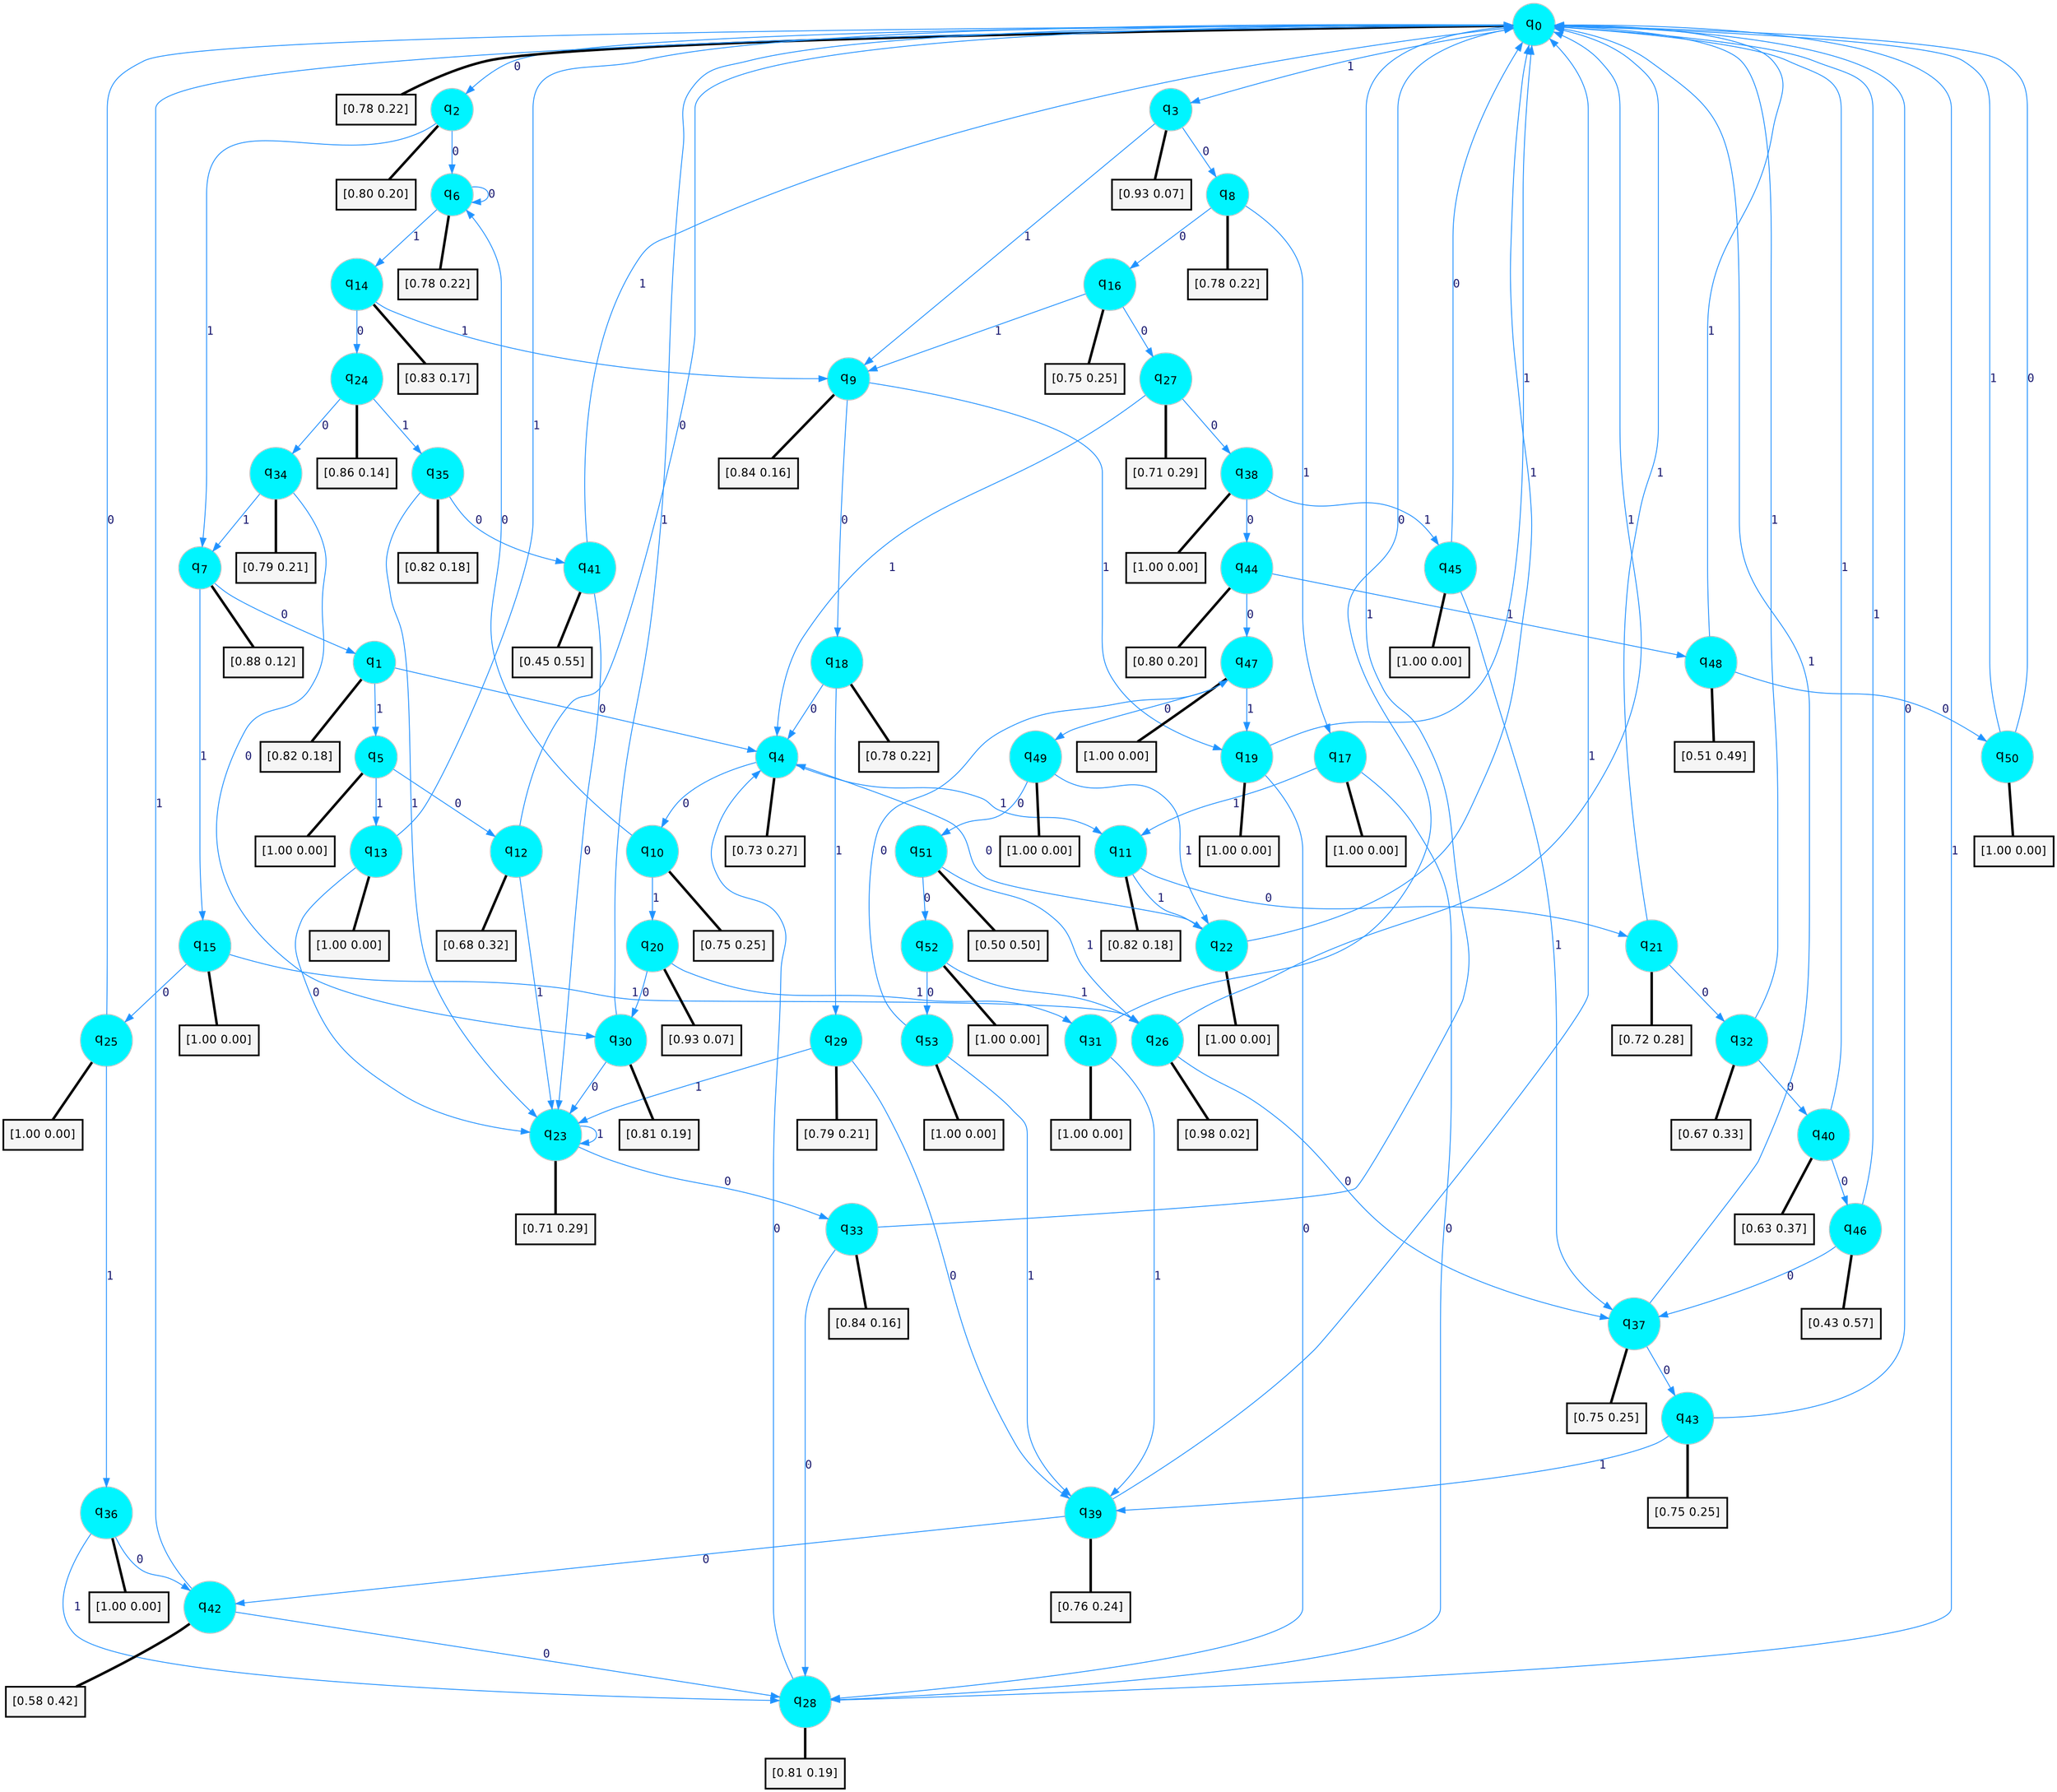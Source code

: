 digraph G {
graph [
bgcolor=transparent, dpi=300, rankdir=TD, size="40,25"];
node [
color=gray, fillcolor=turquoise1, fontcolor=black, fontname=Helvetica, fontsize=16, fontweight=bold, shape=circle, style=filled];
edge [
arrowsize=1, color=dodgerblue1, fontcolor=midnightblue, fontname=courier, fontweight=bold, penwidth=1, style=solid, weight=20];
0[label=<q<SUB>0</SUB>>];
1[label=<q<SUB>1</SUB>>];
2[label=<q<SUB>2</SUB>>];
3[label=<q<SUB>3</SUB>>];
4[label=<q<SUB>4</SUB>>];
5[label=<q<SUB>5</SUB>>];
6[label=<q<SUB>6</SUB>>];
7[label=<q<SUB>7</SUB>>];
8[label=<q<SUB>8</SUB>>];
9[label=<q<SUB>9</SUB>>];
10[label=<q<SUB>10</SUB>>];
11[label=<q<SUB>11</SUB>>];
12[label=<q<SUB>12</SUB>>];
13[label=<q<SUB>13</SUB>>];
14[label=<q<SUB>14</SUB>>];
15[label=<q<SUB>15</SUB>>];
16[label=<q<SUB>16</SUB>>];
17[label=<q<SUB>17</SUB>>];
18[label=<q<SUB>18</SUB>>];
19[label=<q<SUB>19</SUB>>];
20[label=<q<SUB>20</SUB>>];
21[label=<q<SUB>21</SUB>>];
22[label=<q<SUB>22</SUB>>];
23[label=<q<SUB>23</SUB>>];
24[label=<q<SUB>24</SUB>>];
25[label=<q<SUB>25</SUB>>];
26[label=<q<SUB>26</SUB>>];
27[label=<q<SUB>27</SUB>>];
28[label=<q<SUB>28</SUB>>];
29[label=<q<SUB>29</SUB>>];
30[label=<q<SUB>30</SUB>>];
31[label=<q<SUB>31</SUB>>];
32[label=<q<SUB>32</SUB>>];
33[label=<q<SUB>33</SUB>>];
34[label=<q<SUB>34</SUB>>];
35[label=<q<SUB>35</SUB>>];
36[label=<q<SUB>36</SUB>>];
37[label=<q<SUB>37</SUB>>];
38[label=<q<SUB>38</SUB>>];
39[label=<q<SUB>39</SUB>>];
40[label=<q<SUB>40</SUB>>];
41[label=<q<SUB>41</SUB>>];
42[label=<q<SUB>42</SUB>>];
43[label=<q<SUB>43</SUB>>];
44[label=<q<SUB>44</SUB>>];
45[label=<q<SUB>45</SUB>>];
46[label=<q<SUB>46</SUB>>];
47[label=<q<SUB>47</SUB>>];
48[label=<q<SUB>48</SUB>>];
49[label=<q<SUB>49</SUB>>];
50[label=<q<SUB>50</SUB>>];
51[label=<q<SUB>51</SUB>>];
52[label=<q<SUB>52</SUB>>];
53[label=<q<SUB>53</SUB>>];
54[label="[0.78 0.22]", shape=box,fontcolor=black, fontname=Helvetica, fontsize=14, penwidth=2, fillcolor=whitesmoke,color=black];
55[label="[0.82 0.18]", shape=box,fontcolor=black, fontname=Helvetica, fontsize=14, penwidth=2, fillcolor=whitesmoke,color=black];
56[label="[0.80 0.20]", shape=box,fontcolor=black, fontname=Helvetica, fontsize=14, penwidth=2, fillcolor=whitesmoke,color=black];
57[label="[0.93 0.07]", shape=box,fontcolor=black, fontname=Helvetica, fontsize=14, penwidth=2, fillcolor=whitesmoke,color=black];
58[label="[0.73 0.27]", shape=box,fontcolor=black, fontname=Helvetica, fontsize=14, penwidth=2, fillcolor=whitesmoke,color=black];
59[label="[1.00 0.00]", shape=box,fontcolor=black, fontname=Helvetica, fontsize=14, penwidth=2, fillcolor=whitesmoke,color=black];
60[label="[0.78 0.22]", shape=box,fontcolor=black, fontname=Helvetica, fontsize=14, penwidth=2, fillcolor=whitesmoke,color=black];
61[label="[0.88 0.12]", shape=box,fontcolor=black, fontname=Helvetica, fontsize=14, penwidth=2, fillcolor=whitesmoke,color=black];
62[label="[0.78 0.22]", shape=box,fontcolor=black, fontname=Helvetica, fontsize=14, penwidth=2, fillcolor=whitesmoke,color=black];
63[label="[0.84 0.16]", shape=box,fontcolor=black, fontname=Helvetica, fontsize=14, penwidth=2, fillcolor=whitesmoke,color=black];
64[label="[0.75 0.25]", shape=box,fontcolor=black, fontname=Helvetica, fontsize=14, penwidth=2, fillcolor=whitesmoke,color=black];
65[label="[0.82 0.18]", shape=box,fontcolor=black, fontname=Helvetica, fontsize=14, penwidth=2, fillcolor=whitesmoke,color=black];
66[label="[0.68 0.32]", shape=box,fontcolor=black, fontname=Helvetica, fontsize=14, penwidth=2, fillcolor=whitesmoke,color=black];
67[label="[1.00 0.00]", shape=box,fontcolor=black, fontname=Helvetica, fontsize=14, penwidth=2, fillcolor=whitesmoke,color=black];
68[label="[0.83 0.17]", shape=box,fontcolor=black, fontname=Helvetica, fontsize=14, penwidth=2, fillcolor=whitesmoke,color=black];
69[label="[1.00 0.00]", shape=box,fontcolor=black, fontname=Helvetica, fontsize=14, penwidth=2, fillcolor=whitesmoke,color=black];
70[label="[0.75 0.25]", shape=box,fontcolor=black, fontname=Helvetica, fontsize=14, penwidth=2, fillcolor=whitesmoke,color=black];
71[label="[1.00 0.00]", shape=box,fontcolor=black, fontname=Helvetica, fontsize=14, penwidth=2, fillcolor=whitesmoke,color=black];
72[label="[0.78 0.22]", shape=box,fontcolor=black, fontname=Helvetica, fontsize=14, penwidth=2, fillcolor=whitesmoke,color=black];
73[label="[1.00 0.00]", shape=box,fontcolor=black, fontname=Helvetica, fontsize=14, penwidth=2, fillcolor=whitesmoke,color=black];
74[label="[0.93 0.07]", shape=box,fontcolor=black, fontname=Helvetica, fontsize=14, penwidth=2, fillcolor=whitesmoke,color=black];
75[label="[0.72 0.28]", shape=box,fontcolor=black, fontname=Helvetica, fontsize=14, penwidth=2, fillcolor=whitesmoke,color=black];
76[label="[1.00 0.00]", shape=box,fontcolor=black, fontname=Helvetica, fontsize=14, penwidth=2, fillcolor=whitesmoke,color=black];
77[label="[0.71 0.29]", shape=box,fontcolor=black, fontname=Helvetica, fontsize=14, penwidth=2, fillcolor=whitesmoke,color=black];
78[label="[0.86 0.14]", shape=box,fontcolor=black, fontname=Helvetica, fontsize=14, penwidth=2, fillcolor=whitesmoke,color=black];
79[label="[1.00 0.00]", shape=box,fontcolor=black, fontname=Helvetica, fontsize=14, penwidth=2, fillcolor=whitesmoke,color=black];
80[label="[0.98 0.02]", shape=box,fontcolor=black, fontname=Helvetica, fontsize=14, penwidth=2, fillcolor=whitesmoke,color=black];
81[label="[0.71 0.29]", shape=box,fontcolor=black, fontname=Helvetica, fontsize=14, penwidth=2, fillcolor=whitesmoke,color=black];
82[label="[0.81 0.19]", shape=box,fontcolor=black, fontname=Helvetica, fontsize=14, penwidth=2, fillcolor=whitesmoke,color=black];
83[label="[0.79 0.21]", shape=box,fontcolor=black, fontname=Helvetica, fontsize=14, penwidth=2, fillcolor=whitesmoke,color=black];
84[label="[0.81 0.19]", shape=box,fontcolor=black, fontname=Helvetica, fontsize=14, penwidth=2, fillcolor=whitesmoke,color=black];
85[label="[1.00 0.00]", shape=box,fontcolor=black, fontname=Helvetica, fontsize=14, penwidth=2, fillcolor=whitesmoke,color=black];
86[label="[0.67 0.33]", shape=box,fontcolor=black, fontname=Helvetica, fontsize=14, penwidth=2, fillcolor=whitesmoke,color=black];
87[label="[0.84 0.16]", shape=box,fontcolor=black, fontname=Helvetica, fontsize=14, penwidth=2, fillcolor=whitesmoke,color=black];
88[label="[0.79 0.21]", shape=box,fontcolor=black, fontname=Helvetica, fontsize=14, penwidth=2, fillcolor=whitesmoke,color=black];
89[label="[0.82 0.18]", shape=box,fontcolor=black, fontname=Helvetica, fontsize=14, penwidth=2, fillcolor=whitesmoke,color=black];
90[label="[1.00 0.00]", shape=box,fontcolor=black, fontname=Helvetica, fontsize=14, penwidth=2, fillcolor=whitesmoke,color=black];
91[label="[0.75 0.25]", shape=box,fontcolor=black, fontname=Helvetica, fontsize=14, penwidth=2, fillcolor=whitesmoke,color=black];
92[label="[1.00 0.00]", shape=box,fontcolor=black, fontname=Helvetica, fontsize=14, penwidth=2, fillcolor=whitesmoke,color=black];
93[label="[0.76 0.24]", shape=box,fontcolor=black, fontname=Helvetica, fontsize=14, penwidth=2, fillcolor=whitesmoke,color=black];
94[label="[0.63 0.37]", shape=box,fontcolor=black, fontname=Helvetica, fontsize=14, penwidth=2, fillcolor=whitesmoke,color=black];
95[label="[0.45 0.55]", shape=box,fontcolor=black, fontname=Helvetica, fontsize=14, penwidth=2, fillcolor=whitesmoke,color=black];
96[label="[0.58 0.42]", shape=box,fontcolor=black, fontname=Helvetica, fontsize=14, penwidth=2, fillcolor=whitesmoke,color=black];
97[label="[0.75 0.25]", shape=box,fontcolor=black, fontname=Helvetica, fontsize=14, penwidth=2, fillcolor=whitesmoke,color=black];
98[label="[0.80 0.20]", shape=box,fontcolor=black, fontname=Helvetica, fontsize=14, penwidth=2, fillcolor=whitesmoke,color=black];
99[label="[1.00 0.00]", shape=box,fontcolor=black, fontname=Helvetica, fontsize=14, penwidth=2, fillcolor=whitesmoke,color=black];
100[label="[0.43 0.57]", shape=box,fontcolor=black, fontname=Helvetica, fontsize=14, penwidth=2, fillcolor=whitesmoke,color=black];
101[label="[1.00 0.00]", shape=box,fontcolor=black, fontname=Helvetica, fontsize=14, penwidth=2, fillcolor=whitesmoke,color=black];
102[label="[0.51 0.49]", shape=box,fontcolor=black, fontname=Helvetica, fontsize=14, penwidth=2, fillcolor=whitesmoke,color=black];
103[label="[1.00 0.00]", shape=box,fontcolor=black, fontname=Helvetica, fontsize=14, penwidth=2, fillcolor=whitesmoke,color=black];
104[label="[1.00 0.00]", shape=box,fontcolor=black, fontname=Helvetica, fontsize=14, penwidth=2, fillcolor=whitesmoke,color=black];
105[label="[0.50 0.50]", shape=box,fontcolor=black, fontname=Helvetica, fontsize=14, penwidth=2, fillcolor=whitesmoke,color=black];
106[label="[1.00 0.00]", shape=box,fontcolor=black, fontname=Helvetica, fontsize=14, penwidth=2, fillcolor=whitesmoke,color=black];
107[label="[1.00 0.00]", shape=box,fontcolor=black, fontname=Helvetica, fontsize=14, penwidth=2, fillcolor=whitesmoke,color=black];
0->2 [label=0];
0->3 [label=1];
0->54 [arrowhead=none, penwidth=3,color=black];
1->4 [label=0];
1->5 [label=1];
1->55 [arrowhead=none, penwidth=3,color=black];
2->6 [label=0];
2->7 [label=1];
2->56 [arrowhead=none, penwidth=3,color=black];
3->8 [label=0];
3->9 [label=1];
3->57 [arrowhead=none, penwidth=3,color=black];
4->10 [label=0];
4->11 [label=1];
4->58 [arrowhead=none, penwidth=3,color=black];
5->12 [label=0];
5->13 [label=1];
5->59 [arrowhead=none, penwidth=3,color=black];
6->6 [label=0];
6->14 [label=1];
6->60 [arrowhead=none, penwidth=3,color=black];
7->1 [label=0];
7->15 [label=1];
7->61 [arrowhead=none, penwidth=3,color=black];
8->16 [label=0];
8->17 [label=1];
8->62 [arrowhead=none, penwidth=3,color=black];
9->18 [label=0];
9->19 [label=1];
9->63 [arrowhead=none, penwidth=3,color=black];
10->6 [label=0];
10->20 [label=1];
10->64 [arrowhead=none, penwidth=3,color=black];
11->21 [label=0];
11->22 [label=1];
11->65 [arrowhead=none, penwidth=3,color=black];
12->0 [label=0];
12->23 [label=1];
12->66 [arrowhead=none, penwidth=3,color=black];
13->23 [label=0];
13->0 [label=1];
13->67 [arrowhead=none, penwidth=3,color=black];
14->24 [label=0];
14->9 [label=1];
14->68 [arrowhead=none, penwidth=3,color=black];
15->25 [label=0];
15->26 [label=1];
15->69 [arrowhead=none, penwidth=3,color=black];
16->27 [label=0];
16->9 [label=1];
16->70 [arrowhead=none, penwidth=3,color=black];
17->28 [label=0];
17->11 [label=1];
17->71 [arrowhead=none, penwidth=3,color=black];
18->4 [label=0];
18->29 [label=1];
18->72 [arrowhead=none, penwidth=3,color=black];
19->28 [label=0];
19->0 [label=1];
19->73 [arrowhead=none, penwidth=3,color=black];
20->30 [label=0];
20->31 [label=1];
20->74 [arrowhead=none, penwidth=3,color=black];
21->32 [label=0];
21->0 [label=1];
21->75 [arrowhead=none, penwidth=3,color=black];
22->4 [label=0];
22->0 [label=1];
22->76 [arrowhead=none, penwidth=3,color=black];
23->33 [label=0];
23->23 [label=1];
23->77 [arrowhead=none, penwidth=3,color=black];
24->34 [label=0];
24->35 [label=1];
24->78 [arrowhead=none, penwidth=3,color=black];
25->0 [label=0];
25->36 [label=1];
25->79 [arrowhead=none, penwidth=3,color=black];
26->37 [label=0];
26->0 [label=1];
26->80 [arrowhead=none, penwidth=3,color=black];
27->38 [label=0];
27->4 [label=1];
27->81 [arrowhead=none, penwidth=3,color=black];
28->4 [label=0];
28->0 [label=1];
28->82 [arrowhead=none, penwidth=3,color=black];
29->39 [label=0];
29->23 [label=1];
29->83 [arrowhead=none, penwidth=3,color=black];
30->23 [label=0];
30->0 [label=1];
30->84 [arrowhead=none, penwidth=3,color=black];
31->0 [label=0];
31->39 [label=1];
31->85 [arrowhead=none, penwidth=3,color=black];
32->40 [label=0];
32->0 [label=1];
32->86 [arrowhead=none, penwidth=3,color=black];
33->28 [label=0];
33->0 [label=1];
33->87 [arrowhead=none, penwidth=3,color=black];
34->30 [label=0];
34->7 [label=1];
34->88 [arrowhead=none, penwidth=3,color=black];
35->41 [label=0];
35->23 [label=1];
35->89 [arrowhead=none, penwidth=3,color=black];
36->42 [label=0];
36->28 [label=1];
36->90 [arrowhead=none, penwidth=3,color=black];
37->43 [label=0];
37->0 [label=1];
37->91 [arrowhead=none, penwidth=3,color=black];
38->44 [label=0];
38->45 [label=1];
38->92 [arrowhead=none, penwidth=3,color=black];
39->42 [label=0];
39->0 [label=1];
39->93 [arrowhead=none, penwidth=3,color=black];
40->46 [label=0];
40->0 [label=1];
40->94 [arrowhead=none, penwidth=3,color=black];
41->23 [label=0];
41->0 [label=1];
41->95 [arrowhead=none, penwidth=3,color=black];
42->28 [label=0];
42->0 [label=1];
42->96 [arrowhead=none, penwidth=3,color=black];
43->0 [label=0];
43->39 [label=1];
43->97 [arrowhead=none, penwidth=3,color=black];
44->47 [label=0];
44->48 [label=1];
44->98 [arrowhead=none, penwidth=3,color=black];
45->0 [label=0];
45->37 [label=1];
45->99 [arrowhead=none, penwidth=3,color=black];
46->37 [label=0];
46->0 [label=1];
46->100 [arrowhead=none, penwidth=3,color=black];
47->49 [label=0];
47->19 [label=1];
47->101 [arrowhead=none, penwidth=3,color=black];
48->50 [label=0];
48->0 [label=1];
48->102 [arrowhead=none, penwidth=3,color=black];
49->51 [label=0];
49->22 [label=1];
49->103 [arrowhead=none, penwidth=3,color=black];
50->0 [label=0];
50->0 [label=1];
50->104 [arrowhead=none, penwidth=3,color=black];
51->52 [label=0];
51->26 [label=1];
51->105 [arrowhead=none, penwidth=3,color=black];
52->53 [label=0];
52->26 [label=1];
52->106 [arrowhead=none, penwidth=3,color=black];
53->47 [label=0];
53->39 [label=1];
53->107 [arrowhead=none, penwidth=3,color=black];
}
